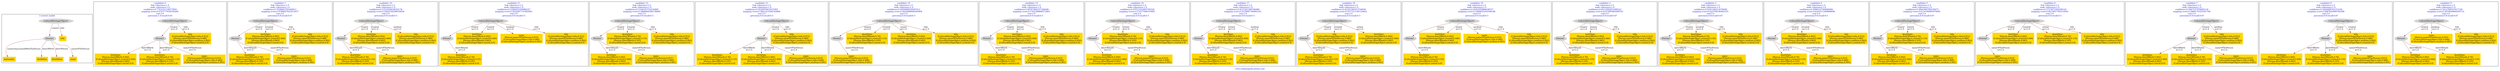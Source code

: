 digraph n0 {
fontcolor="blue"
remincross="true"
label="s18-s-indianapolis-artists.xml"
subgraph cluster_0 {
label="1-correct model"
n2[style="filled",color="white",fillcolor="lightgray",label="CulturalHeritageObject1"];
n3[style="filled",color="white",fillcolor="lightgray",label="Person1"];
n4[shape="plaintext",style="filled",fillcolor="gold",label="title"];
n5[shape="plaintext",style="filled",fillcolor="gold",label="nationality"];
n6[shape="plaintext",style="filled",fillcolor="gold",label="birthDate"];
n7[shape="plaintext",style="filled",fillcolor="gold",label="deathDate"];
n8[shape="plaintext",style="filled",fillcolor="gold",label="name"];
}
subgraph cluster_1 {
label="candidate 0\nlink coherence:1.0\nnode coherence:1.0\nconfidence:0.7743331118077859\nmapping score:0.6747777039359285\ncost:5.0\n-precision:1.0-recall:0.83"
n10[style="filled",color="white",fillcolor="lightgray",label="CulturalHeritageObject1"];
n11[style="filled",color="white",fillcolor="lightgray",label="Person1"];
n12[shape="plaintext",style="filled",fillcolor="gold",label="birthDate\n[Person,dateOfBirth,0.492]\n[CulturalHeritageObject,created,0.446]\n[Person,dateOfDeath,0.062]\n[CulturalHeritageObject,extent,0.0]"];
n13[shape="plaintext",style="filled",fillcolor="gold",label="deathDate\n[Person,dateOfDeath,0.76]\n[CulturalHeritageObject,created,0.135]\n[Person,dateOfBirth,0.105]\n[CulturalHeritageObject,extent,0.0]"];
n14[shape="plaintext",style="filled",fillcolor="gold",label="name\n[Person,nameOfThePerson,0.933]\n[CulturalHeritageObject,title,0.066]\n[CulturalHeritageObject,medium,0.001]"];
n15[shape="plaintext",style="filled",fillcolor="gold",label="title\n[CulturalHeritageObject,title,0.912]\n[Person,nameOfThePerson,0.086]\n[CulturalHeritageObject,medium,0.002]\n[CulturalHeritageObject,created,0.0]"];
}
subgraph cluster_2 {
label="candidate 1\nlink coherence:1.0\nnode coherence:1.0\nconfidence:0.7626843765446911\nmapping score:0.6708947921815637\ncost:5.0\n-precision:0.8-recall:0.67"
n17[style="filled",color="white",fillcolor="lightgray",label="CulturalHeritageObject1"];
n18[style="filled",color="white",fillcolor="lightgray",label="Person1"];
n19[shape="plaintext",style="filled",fillcolor="gold",label="birthDate\n[Person,dateOfBirth,0.492]\n[CulturalHeritageObject,created,0.446]\n[Person,dateOfDeath,0.062]\n[CulturalHeritageObject,extent,0.0]"];
n20[shape="plaintext",style="filled",fillcolor="gold",label="deathDate\n[Person,dateOfDeath,0.76]\n[CulturalHeritageObject,created,0.135]\n[Person,dateOfBirth,0.105]\n[CulturalHeritageObject,extent,0.0]"];
n21[shape="plaintext",style="filled",fillcolor="gold",label="name\n[Person,nameOfThePerson,0.933]\n[CulturalHeritageObject,title,0.066]\n[CulturalHeritageObject,medium,0.001]"];
n22[shape="plaintext",style="filled",fillcolor="gold",label="title\n[CulturalHeritageObject,title,0.912]\n[Person,nameOfThePerson,0.086]\n[CulturalHeritageObject,medium,0.002]\n[CulturalHeritageObject,created,0.0]"];
}
subgraph cluster_3 {
label="candidate 10\nlink coherence:1.0\nnode coherence:1.0\nconfidence:0.5351050624054176\nmapping score:0.5950350208018058\ncost:5.0\n-precision:0.6-recall:0.5"
n24[style="filled",color="white",fillcolor="lightgray",label="CulturalHeritageObject1"];
n25[style="filled",color="white",fillcolor="lightgray",label="Person1"];
n26[shape="plaintext",style="filled",fillcolor="gold",label="birthDate\n[Person,dateOfBirth,0.492]\n[CulturalHeritageObject,created,0.446]\n[Person,dateOfDeath,0.062]\n[CulturalHeritageObject,extent,0.0]"];
n27[shape="plaintext",style="filled",fillcolor="gold",label="deathDate\n[Person,dateOfDeath,0.76]\n[CulturalHeritageObject,created,0.135]\n[Person,dateOfBirth,0.105]\n[CulturalHeritageObject,extent,0.0]"];
n28[shape="plaintext",style="filled",fillcolor="gold",label="name\n[Person,nameOfThePerson,0.933]\n[CulturalHeritageObject,title,0.066]\n[CulturalHeritageObject,medium,0.001]"];
n29[shape="plaintext",style="filled",fillcolor="gold",label="title\n[CulturalHeritageObject,title,0.912]\n[Person,nameOfThePerson,0.086]\n[CulturalHeritageObject,medium,0.002]\n[CulturalHeritageObject,created,0.0]"];
}
subgraph cluster_4 {
label="candidate 11\nlink coherence:1.0\nnode coherence:1.0\nconfidence:0.5296293194986247\nmapping score:0.5932097731662083\ncost:5.0\n-precision:0.6-recall:0.5"
n31[style="filled",color="white",fillcolor="lightgray",label="CulturalHeritageObject1"];
n32[style="filled",color="white",fillcolor="lightgray",label="Person1"];
n33[shape="plaintext",style="filled",fillcolor="gold",label="birthDate\n[Person,dateOfBirth,0.492]\n[CulturalHeritageObject,created,0.446]\n[Person,dateOfDeath,0.062]\n[CulturalHeritageObject,extent,0.0]"];
n34[shape="plaintext",style="filled",fillcolor="gold",label="deathDate\n[Person,dateOfDeath,0.76]\n[CulturalHeritageObject,created,0.135]\n[Person,dateOfBirth,0.105]\n[CulturalHeritageObject,extent,0.0]"];
n35[shape="plaintext",style="filled",fillcolor="gold",label="name\n[Person,nameOfThePerson,0.933]\n[CulturalHeritageObject,title,0.066]\n[CulturalHeritageObject,medium,0.001]"];
n36[shape="plaintext",style="filled",fillcolor="gold",label="title\n[CulturalHeritageObject,title,0.912]\n[Person,nameOfThePerson,0.086]\n[CulturalHeritageObject,medium,0.002]\n[CulturalHeritageObject,created,0.0]"];
}
subgraph cluster_5 {
label="candidate 12\nlink coherence:1.0\nnode coherence:1.0\nconfidence:0.5104193752416009\nmapping score:0.5868064584138669\ncost:5.0\n-precision:0.6-recall:0.5"
n38[style="filled",color="white",fillcolor="lightgray",label="CulturalHeritageObject1"];
n39[style="filled",color="white",fillcolor="lightgray",label="Person1"];
n40[shape="plaintext",style="filled",fillcolor="gold",label="birthDate\n[Person,dateOfBirth,0.492]\n[CulturalHeritageObject,created,0.446]\n[Person,dateOfDeath,0.062]\n[CulturalHeritageObject,extent,0.0]"];
n41[shape="plaintext",style="filled",fillcolor="gold",label="deathDate\n[Person,dateOfDeath,0.76]\n[CulturalHeritageObject,created,0.135]\n[Person,dateOfBirth,0.105]\n[CulturalHeritageObject,extent,0.0]"];
n42[shape="plaintext",style="filled",fillcolor="gold",label="name\n[Person,nameOfThePerson,0.933]\n[CulturalHeritageObject,title,0.066]\n[CulturalHeritageObject,medium,0.001]"];
n43[shape="plaintext",style="filled",fillcolor="gold",label="title\n[CulturalHeritageObject,title,0.912]\n[Person,nameOfThePerson,0.086]\n[CulturalHeritageObject,medium,0.002]\n[CulturalHeritageObject,created,0.0]"];
}
subgraph cluster_6 {
label="candidate 13\nlink coherence:1.0\nnode coherence:1.0\nconfidence:0.5029970633037001\nmapping score:0.5843323544345668\ncost:5.0\n-precision:0.6-recall:0.5"
n45[style="filled",color="white",fillcolor="lightgray",label="CulturalHeritageObject1"];
n46[style="filled",color="white",fillcolor="lightgray",label="Person1"];
n47[shape="plaintext",style="filled",fillcolor="gold",label="deathDate\n[Person,dateOfDeath,0.76]\n[CulturalHeritageObject,created,0.135]\n[Person,dateOfBirth,0.105]\n[CulturalHeritageObject,extent,0.0]"];
n48[shape="plaintext",style="filled",fillcolor="gold",label="birthDate\n[Person,dateOfBirth,0.492]\n[CulturalHeritageObject,created,0.446]\n[Person,dateOfDeath,0.062]\n[CulturalHeritageObject,extent,0.0]"];
n49[shape="plaintext",style="filled",fillcolor="gold",label="name\n[Person,nameOfThePerson,0.933]\n[CulturalHeritageObject,title,0.066]\n[CulturalHeritageObject,medium,0.001]"];
n50[shape="plaintext",style="filled",fillcolor="gold",label="title\n[CulturalHeritageObject,title,0.912]\n[Person,nameOfThePerson,0.086]\n[CulturalHeritageObject,medium,0.002]\n[CulturalHeritageObject,created,0.0]"];
}
subgraph cluster_7 {
label="candidate 14\nlink coherence:1.0\nnode coherence:1.0\nconfidence:0.4950969545097412\nmapping score:0.5816989848365804\ncost:5.0\n-precision:0.6-recall:0.5"
n52[style="filled",color="white",fillcolor="lightgray",label="CulturalHeritageObject1"];
n53[style="filled",color="white",fillcolor="lightgray",label="Person1"];
n54[shape="plaintext",style="filled",fillcolor="gold",label="deathDate\n[Person,dateOfDeath,0.76]\n[CulturalHeritageObject,created,0.135]\n[Person,dateOfBirth,0.105]\n[CulturalHeritageObject,extent,0.0]"];
n55[shape="plaintext",style="filled",fillcolor="gold",label="name\n[Person,nameOfThePerson,0.933]\n[CulturalHeritageObject,title,0.066]\n[CulturalHeritageObject,medium,0.001]"];
n56[shape="plaintext",style="filled",fillcolor="gold",label="birthDate\n[Person,dateOfBirth,0.492]\n[CulturalHeritageObject,created,0.446]\n[Person,dateOfDeath,0.062]\n[CulturalHeritageObject,extent,0.0]"];
n57[shape="plaintext",style="filled",fillcolor="gold",label="title\n[CulturalHeritageObject,title,0.912]\n[Person,nameOfThePerson,0.086]\n[CulturalHeritageObject,medium,0.002]\n[CulturalHeritageObject,created,0.0]"];
}
subgraph cluster_8 {
label="candidate 15\nlink coherence:1.0\nnode coherence:1.0\nconfidence:0.48767464257184046\nmapping score:0.5792248808572801\ncost:5.0\n-precision:0.6-recall:0.5"
n59[style="filled",color="white",fillcolor="lightgray",label="CulturalHeritageObject1"];
n60[style="filled",color="white",fillcolor="lightgray",label="Person1"];
n61[shape="plaintext",style="filled",fillcolor="gold",label="deathDate\n[Person,dateOfDeath,0.76]\n[CulturalHeritageObject,created,0.135]\n[Person,dateOfBirth,0.105]\n[CulturalHeritageObject,extent,0.0]"];
n62[shape="plaintext",style="filled",fillcolor="gold",label="name\n[Person,nameOfThePerson,0.933]\n[CulturalHeritageObject,title,0.066]\n[CulturalHeritageObject,medium,0.001]"];
n63[shape="plaintext",style="filled",fillcolor="gold",label="birthDate\n[Person,dateOfBirth,0.492]\n[CulturalHeritageObject,created,0.446]\n[Person,dateOfDeath,0.062]\n[CulturalHeritageObject,extent,0.0]"];
n64[shape="plaintext",style="filled",fillcolor="gold",label="title\n[CulturalHeritageObject,title,0.912]\n[Person,nameOfThePerson,0.086]\n[CulturalHeritageObject,medium,0.002]\n[CulturalHeritageObject,created,0.0]"];
}
subgraph cluster_9 {
label="candidate 16\nlink coherence:1.0\nnode coherence:1.0\nconfidence:0.47673102495700326\nmapping score:0.575577008319001\ncost:5.0\n-precision:0.6-recall:0.5"
n66[style="filled",color="white",fillcolor="lightgray",label="CulturalHeritageObject1"];
n67[style="filled",color="white",fillcolor="lightgray",label="Person1"];
n68[shape="plaintext",style="filled",fillcolor="gold",label="birthDate\n[Person,dateOfBirth,0.492]\n[CulturalHeritageObject,created,0.446]\n[Person,dateOfDeath,0.062]\n[CulturalHeritageObject,extent,0.0]"];
n69[shape="plaintext",style="filled",fillcolor="gold",label="name\n[Person,nameOfThePerson,0.933]\n[CulturalHeritageObject,title,0.066]\n[CulturalHeritageObject,medium,0.001]"];
n70[shape="plaintext",style="filled",fillcolor="gold",label="deathDate\n[Person,dateOfDeath,0.76]\n[CulturalHeritageObject,created,0.135]\n[Person,dateOfBirth,0.105]\n[CulturalHeritageObject,extent,0.0]"];
n71[shape="plaintext",style="filled",fillcolor="gold",label="title\n[CulturalHeritageObject,title,0.912]\n[Person,nameOfThePerson,0.086]\n[CulturalHeritageObject,medium,0.002]\n[CulturalHeritageObject,created,0.0]"];
}
subgraph cluster_10 {
label="candidate 17\nlink coherence:1.0\nnode coherence:1.0\nconfidence:0.4237263309706486\nmapping score:0.5579087769902161\ncost:5.0\n-precision:0.6-recall:0.5"
n73[style="filled",color="white",fillcolor="lightgray",label="CulturalHeritageObject1"];
n74[style="filled",color="white",fillcolor="lightgray",label="Person1"];
n75[shape="plaintext",style="filled",fillcolor="gold",label="deathDate\n[Person,dateOfDeath,0.76]\n[CulturalHeritageObject,created,0.135]\n[Person,dateOfBirth,0.105]\n[CulturalHeritageObject,extent,0.0]"];
n76[shape="plaintext",style="filled",fillcolor="gold",label="name\n[Person,nameOfThePerson,0.933]\n[CulturalHeritageObject,title,0.066]\n[CulturalHeritageObject,medium,0.001]"];
n77[shape="plaintext",style="filled",fillcolor="gold",label="birthDate\n[Person,dateOfBirth,0.492]\n[CulturalHeritageObject,created,0.446]\n[Person,dateOfDeath,0.062]\n[CulturalHeritageObject,extent,0.0]"];
n78[shape="plaintext",style="filled",fillcolor="gold",label="title\n[CulturalHeritageObject,title,0.912]\n[Person,nameOfThePerson,0.086]\n[CulturalHeritageObject,medium,0.002]\n[CulturalHeritageObject,created,0.0]"];
}
subgraph cluster_11 {
label="candidate 18\nlink coherence:1.0\nnode coherence:1.0\nconfidence:0.42325340353744656\nmapping score:0.5577511345124821\ncost:5.0\n-precision:0.6-recall:0.5"
n80[style="filled",color="white",fillcolor="lightgray",label="CulturalHeritageObject1"];
n81[style="filled",color="white",fillcolor="lightgray",label="Person1"];
n82[shape="plaintext",style="filled",fillcolor="gold",label="title\n[CulturalHeritageObject,title,0.912]\n[Person,nameOfThePerson,0.086]\n[CulturalHeritageObject,medium,0.002]\n[CulturalHeritageObject,created,0.0]"];
n83[shape="plaintext",style="filled",fillcolor="gold",label="deathDate\n[Person,dateOfDeath,0.76]\n[CulturalHeritageObject,created,0.135]\n[Person,dateOfBirth,0.105]\n[CulturalHeritageObject,extent,0.0]"];
n84[shape="plaintext",style="filled",fillcolor="gold",label="name\n[Person,nameOfThePerson,0.933]\n[CulturalHeritageObject,title,0.066]\n[CulturalHeritageObject,medium,0.001]"];
n85[shape="plaintext",style="filled",fillcolor="gold",label="birthDate\n[Person,dateOfBirth,0.492]\n[CulturalHeritageObject,created,0.446]\n[Person,dateOfDeath,0.062]\n[CulturalHeritageObject,extent,0.0]"];
}
subgraph cluster_12 {
label="candidate 19\nlink coherence:1.0\nnode coherence:1.0\nconfidence:0.4182505880638557\nmapping score:0.5560835293546186\ncost:5.0\n-precision:0.6-recall:0.5"
n87[style="filled",color="white",fillcolor="lightgray",label="CulturalHeritageObject1"];
n88[style="filled",color="white",fillcolor="lightgray",label="Person1"];
n89[shape="plaintext",style="filled",fillcolor="gold",label="deathDate\n[Person,dateOfDeath,0.76]\n[CulturalHeritageObject,created,0.135]\n[Person,dateOfBirth,0.105]\n[CulturalHeritageObject,extent,0.0]"];
n90[shape="plaintext",style="filled",fillcolor="gold",label="birthDate\n[Person,dateOfBirth,0.492]\n[CulturalHeritageObject,created,0.446]\n[Person,dateOfDeath,0.062]\n[CulturalHeritageObject,extent,0.0]"];
n91[shape="plaintext",style="filled",fillcolor="gold",label="name\n[Person,nameOfThePerson,0.933]\n[CulturalHeritageObject,title,0.066]\n[CulturalHeritageObject,medium,0.001]"];
n92[shape="plaintext",style="filled",fillcolor="gold",label="title\n[CulturalHeritageObject,title,0.912]\n[Person,nameOfThePerson,0.086]\n[CulturalHeritageObject,medium,0.002]\n[CulturalHeritageObject,created,0.0]"];
}
subgraph cluster_13 {
label="candidate 2\nlink coherence:1.0\nnode coherence:1.0\nconfidence:0.6513056451099222\nmapping score:0.6337685483699741\ncost:5.0\n-precision:0.8-recall:0.67"
n94[style="filled",color="white",fillcolor="lightgray",label="CulturalHeritageObject1"];
n95[style="filled",color="white",fillcolor="lightgray",label="Person1"];
n96[shape="plaintext",style="filled",fillcolor="gold",label="deathDate\n[Person,dateOfDeath,0.76]\n[CulturalHeritageObject,created,0.135]\n[Person,dateOfBirth,0.105]\n[CulturalHeritageObject,extent,0.0]"];
n97[shape="plaintext",style="filled",fillcolor="gold",label="name\n[Person,nameOfThePerson,0.933]\n[CulturalHeritageObject,title,0.066]\n[CulturalHeritageObject,medium,0.001]"];
n98[shape="plaintext",style="filled",fillcolor="gold",label="birthDate\n[Person,dateOfBirth,0.492]\n[CulturalHeritageObject,created,0.446]\n[Person,dateOfDeath,0.062]\n[CulturalHeritageObject,extent,0.0]"];
n99[shape="plaintext",style="filled",fillcolor="gold",label="title\n[CulturalHeritageObject,title,0.912]\n[Person,nameOfThePerson,0.086]\n[CulturalHeritageObject,medium,0.002]\n[CulturalHeritageObject,created,0.0]"];
}
subgraph cluster_14 {
label="candidate 3\nlink coherence:1.0\nnode coherence:1.0\nconfidence:0.6181244212076049\nmapping score:0.622708140402535\ncost:5.0\n-precision:0.8-recall:0.67"
n101[style="filled",color="white",fillcolor="lightgray",label="CulturalHeritageObject1"];
n102[style="filled",color="white",fillcolor="lightgray",label="Person1"];
n103[shape="plaintext",style="filled",fillcolor="gold",label="birthDate\n[Person,dateOfBirth,0.492]\n[CulturalHeritageObject,created,0.446]\n[Person,dateOfDeath,0.062]\n[CulturalHeritageObject,extent,0.0]"];
n104[shape="plaintext",style="filled",fillcolor="gold",label="deathDate\n[Person,dateOfDeath,0.76]\n[CulturalHeritageObject,created,0.135]\n[Person,dateOfBirth,0.105]\n[CulturalHeritageObject,extent,0.0]"];
n105[shape="plaintext",style="filled",fillcolor="gold",label="name\n[Person,nameOfThePerson,0.933]\n[CulturalHeritageObject,title,0.066]\n[CulturalHeritageObject,medium,0.001]"];
n106[shape="plaintext",style="filled",fillcolor="gold",label="title\n[CulturalHeritageObject,title,0.912]\n[Person,nameOfThePerson,0.086]\n[CulturalHeritageObject,medium,0.002]\n[CulturalHeritageObject,created,0.0]"];
}
subgraph cluster_15 {
label="candidate 4\nlink coherence:1.0\nnode coherence:1.0\nconfidence:0.5990533740066094\nmapping score:0.6163511246688698\ncost:5.0\n-precision:0.6-recall:0.5"
n108[style="filled",color="white",fillcolor="lightgray",label="CulturalHeritageObject1"];
n109[style="filled",color="white",fillcolor="lightgray",label="Person1"];
n110[shape="plaintext",style="filled",fillcolor="gold",label="deathDate\n[Person,dateOfDeath,0.76]\n[CulturalHeritageObject,created,0.135]\n[Person,dateOfBirth,0.105]\n[CulturalHeritageObject,extent,0.0]"];
n111[shape="plaintext",style="filled",fillcolor="gold",label="birthDate\n[Person,dateOfBirth,0.492]\n[CulturalHeritageObject,created,0.446]\n[Person,dateOfDeath,0.062]\n[CulturalHeritageObject,extent,0.0]"];
n112[shape="plaintext",style="filled",fillcolor="gold",label="name\n[Person,nameOfThePerson,0.933]\n[CulturalHeritageObject,title,0.066]\n[CulturalHeritageObject,medium,0.001]"];
n113[shape="plaintext",style="filled",fillcolor="gold",label="title\n[CulturalHeritageObject,title,0.912]\n[Person,nameOfThePerson,0.086]\n[CulturalHeritageObject,medium,0.002]\n[CulturalHeritageObject,created,0.0]"];
}
subgraph cluster_16 {
label="candidate 5\nlink coherence:1.0\nnode coherence:1.0\nconfidence:0.5844360709230073\nmapping score:0.6114786903076691\ncost:5.0\n-precision:0.8-recall:0.67"
n115[style="filled",color="white",fillcolor="lightgray",label="CulturalHeritageObject1"];
n116[style="filled",color="white",fillcolor="lightgray",label="Person1"];
n117[shape="plaintext",style="filled",fillcolor="gold",label="birthDate\n[Person,dateOfBirth,0.492]\n[CulturalHeritageObject,created,0.446]\n[Person,dateOfDeath,0.062]\n[CulturalHeritageObject,extent,0.0]"];
n118[shape="plaintext",style="filled",fillcolor="gold",label="name\n[Person,nameOfThePerson,0.933]\n[CulturalHeritageObject,title,0.066]\n[CulturalHeritageObject,medium,0.001]"];
n119[shape="plaintext",style="filled",fillcolor="gold",label="deathDate\n[Person,dateOfDeath,0.76]\n[CulturalHeritageObject,created,0.135]\n[Person,dateOfBirth,0.105]\n[CulturalHeritageObject,extent,0.0]"];
n120[shape="plaintext",style="filled",fillcolor="gold",label="title\n[CulturalHeritageObject,title,0.912]\n[Person,nameOfThePerson,0.086]\n[CulturalHeritageObject,medium,0.002]\n[CulturalHeritageObject,created,0.0]"];
}
subgraph cluster_17 {
label="candidate 6\nlink coherence:1.0\nnode coherence:1.0\nconfidence:0.5727873356599126\nmapping score:0.6075957785533043\ncost:5.0\n-precision:0.6-recall:0.5"
n122[style="filled",color="white",fillcolor="lightgray",label="CulturalHeritageObject1"];
n123[style="filled",color="white",fillcolor="lightgray",label="Person1"];
n124[shape="plaintext",style="filled",fillcolor="gold",label="birthDate\n[Person,dateOfBirth,0.492]\n[CulturalHeritageObject,created,0.446]\n[Person,dateOfDeath,0.062]\n[CulturalHeritageObject,extent,0.0]"];
n125[shape="plaintext",style="filled",fillcolor="gold",label="name\n[Person,nameOfThePerson,0.933]\n[CulturalHeritageObject,title,0.066]\n[CulturalHeritageObject,medium,0.001]"];
n126[shape="plaintext",style="filled",fillcolor="gold",label="deathDate\n[Person,dateOfDeath,0.76]\n[CulturalHeritageObject,created,0.135]\n[Person,dateOfBirth,0.105]\n[CulturalHeritageObject,extent,0.0]"];
n127[shape="plaintext",style="filled",fillcolor="gold",label="title\n[CulturalHeritageObject,title,0.912]\n[Person,nameOfThePerson,0.086]\n[CulturalHeritageObject,medium,0.002]\n[CulturalHeritageObject,created,0.0]"];
}
subgraph cluster_18 {
label="candidate 7\nlink coherence:1.0\nnode coherence:1.0\nconfidence:0.5467537976685124\nmapping score:0.5989179325561708\ncost:5.0\n-precision:0.8-recall:0.67"
n129[style="filled",color="white",fillcolor="lightgray",label="CulturalHeritageObject1"];
n130[style="filled",color="white",fillcolor="lightgray",label="Person1"];
n131[shape="plaintext",style="filled",fillcolor="gold",label="birthDate\n[Person,dateOfBirth,0.492]\n[CulturalHeritageObject,created,0.446]\n[Person,dateOfDeath,0.062]\n[CulturalHeritageObject,extent,0.0]"];
n132[shape="plaintext",style="filled",fillcolor="gold",label="deathDate\n[Person,dateOfDeath,0.76]\n[CulturalHeritageObject,created,0.135]\n[Person,dateOfBirth,0.105]\n[CulturalHeritageObject,extent,0.0]"];
n133[shape="plaintext",style="filled",fillcolor="gold",label="name\n[Person,nameOfThePerson,0.933]\n[CulturalHeritageObject,title,0.066]\n[CulturalHeritageObject,medium,0.001]"];
n134[shape="plaintext",style="filled",fillcolor="gold",label="title\n[CulturalHeritageObject,title,0.912]\n[Person,nameOfThePerson,0.086]\n[CulturalHeritageObject,medium,0.002]\n[CulturalHeritageObject,created,0.0]"];
}
subgraph cluster_19 {
label="candidate 8\nlink coherence:1.0\nnode coherence:1.0\nconfidence:0.5462808702353104\nmapping score:0.5987602900784368\ncost:5.0\n-precision:0.8-recall:0.67"
n136[style="filled",color="white",fillcolor="lightgray",label="CulturalHeritageObject1"];
n137[style="filled",color="white",fillcolor="lightgray",label="Person1"];
n138[shape="plaintext",style="filled",fillcolor="gold",label="birthDate\n[Person,dateOfBirth,0.492]\n[CulturalHeritageObject,created,0.446]\n[Person,dateOfDeath,0.062]\n[CulturalHeritageObject,extent,0.0]"];
n139[shape="plaintext",style="filled",fillcolor="gold",label="title\n[CulturalHeritageObject,title,0.912]\n[Person,nameOfThePerson,0.086]\n[CulturalHeritageObject,medium,0.002]\n[CulturalHeritageObject,created,0.0]"];
n140[shape="plaintext",style="filled",fillcolor="gold",label="deathDate\n[Person,dateOfDeath,0.76]\n[CulturalHeritageObject,created,0.135]\n[Person,dateOfBirth,0.105]\n[CulturalHeritageObject,extent,0.0]"];
n141[shape="plaintext",style="filled",fillcolor="gold",label="name\n[Person,nameOfThePerson,0.933]\n[CulturalHeritageObject,title,0.066]\n[CulturalHeritageObject,medium,0.001]"];
}
subgraph cluster_20 {
label="candidate 9\nlink coherence:1.0\nnode coherence:1.0\nconfidence:0.5412780547617194\nmapping score:0.5970926849205731\ncost:5.0\n-precision:0.8-recall:0.67"
n143[style="filled",color="white",fillcolor="lightgray",label="CulturalHeritageObject1"];
n144[style="filled",color="white",fillcolor="lightgray",label="Person1"];
n145[shape="plaintext",style="filled",fillcolor="gold",label="birthDate\n[Person,dateOfBirth,0.492]\n[CulturalHeritageObject,created,0.446]\n[Person,dateOfDeath,0.062]\n[CulturalHeritageObject,extent,0.0]"];
n146[shape="plaintext",style="filled",fillcolor="gold",label="deathDate\n[Person,dateOfDeath,0.76]\n[CulturalHeritageObject,created,0.135]\n[Person,dateOfBirth,0.105]\n[CulturalHeritageObject,extent,0.0]"];
n147[shape="plaintext",style="filled",fillcolor="gold",label="name\n[Person,nameOfThePerson,0.933]\n[CulturalHeritageObject,title,0.066]\n[CulturalHeritageObject,medium,0.001]"];
n148[shape="plaintext",style="filled",fillcolor="gold",label="title\n[CulturalHeritageObject,title,0.912]\n[Person,nameOfThePerson,0.086]\n[CulturalHeritageObject,medium,0.002]\n[CulturalHeritageObject,created,0.0]"];
}
n2 -> n3[color="brown",fontcolor="black",label="creator"]
n2 -> n4[color="brown",fontcolor="black",label="title"]
n3 -> n5[color="brown",fontcolor="black",label="countryAssociatedWithThePerson"]
n3 -> n6[color="brown",fontcolor="black",label="dateOfBirth"]
n3 -> n7[color="brown",fontcolor="black",label="dateOfDeath"]
n3 -> n8[color="brown",fontcolor="black",label="nameOfThePerson"]
n10 -> n11[color="brown",fontcolor="black",label="creator\nw=1.0"]
n11 -> n12[color="brown",fontcolor="black",label="dateOfBirth\nw=1.0"]
n11 -> n13[color="brown",fontcolor="black",label="dateOfDeath\nw=1.0"]
n11 -> n14[color="brown",fontcolor="black",label="nameOfThePerson\nw=1.0"]
n10 -> n15[color="brown",fontcolor="black",label="title\nw=1.0"]
n17 -> n18[color="brown",fontcolor="black",label="creator\nw=1.0"]
n17 -> n19[color="brown",fontcolor="black",label="created\nw=1.0"]
n18 -> n20[color="brown",fontcolor="black",label="dateOfDeath\nw=1.0"]
n18 -> n21[color="brown",fontcolor="black",label="nameOfThePerson\nw=1.0"]
n17 -> n22[color="brown",fontcolor="black",label="title\nw=1.0"]
n24 -> n25[color="brown",fontcolor="black",label="creator\nw=1.0"]
n24 -> n26[color="brown",fontcolor="black",label="created\nw=1.0"]
n25 -> n27[color="brown",fontcolor="black",label="dateOfDeath\nw=1.0"]
n25 -> n28[color="brown",fontcolor="black",label="nameOfThePerson\nw=1.0"]
n24 -> n29[color="brown",fontcolor="black",label="medium\nw=1.0"]
n31 -> n32[color="brown",fontcolor="black",label="creator\nw=1.0"]
n31 -> n33[color="brown",fontcolor="black",label="created\nw=1.0"]
n32 -> n34[color="brown",fontcolor="black",label="dateOfDeath\nw=1.0"]
n31 -> n35[color="brown",fontcolor="black",label="medium\nw=1.0"]
n31 -> n36[color="brown",fontcolor="black",label="title\nw=1.0"]
n38 -> n39[color="brown",fontcolor="black",label="creator\nw=1.0"]
n39 -> n40[color="brown",fontcolor="black",label="dateOfDeath\nw=1.0"]
n38 -> n41[color="brown",fontcolor="black",label="created\nw=1.0"]
n39 -> n42[color="brown",fontcolor="black",label="nameOfThePerson\nw=1.0"]
n38 -> n43[color="brown",fontcolor="black",label="title\nw=1.0"]
n45 -> n46[color="brown",fontcolor="black",label="creator\nw=1.0"]
n46 -> n47[color="brown",fontcolor="black",label="dateOfBirth\nw=1.0"]
n46 -> n48[color="brown",fontcolor="black",label="dateOfDeath\nw=1.0"]
n46 -> n49[color="brown",fontcolor="black",label="nameOfThePerson\nw=1.0"]
n45 -> n50[color="brown",fontcolor="black",label="title\nw=1.0"]
n52 -> n53[color="brown",fontcolor="black",label="creator\nw=1.0"]
n52 -> n54[color="brown",fontcolor="black",label="created\nw=1.0"]
n53 -> n55[color="brown",fontcolor="black",label="nameOfThePerson\nw=1.0"]
n52 -> n56[color="brown",fontcolor="black",label="extent\nw=1.0"]
n52 -> n57[color="brown",fontcolor="black",label="title\nw=1.0"]
n59 -> n60[color="brown",fontcolor="black",label="creator\nw=1.0"]
n60 -> n61[color="brown",fontcolor="black",label="dateOfBirth\nw=1.0"]
n60 -> n62[color="brown",fontcolor="black",label="nameOfThePerson\nw=1.0"]
n59 -> n63[color="brown",fontcolor="black",label="extent\nw=1.0"]
n59 -> n64[color="brown",fontcolor="black",label="title\nw=1.0"]
n66 -> n67[color="brown",fontcolor="black",label="creator\nw=1.0"]
n67 -> n68[color="brown",fontcolor="black",label="dateOfDeath\nw=1.0"]
n67 -> n69[color="brown",fontcolor="black",label="nameOfThePerson\nw=1.0"]
n66 -> n70[color="brown",fontcolor="black",label="extent\nw=1.0"]
n66 -> n71[color="brown",fontcolor="black",label="title\nw=1.0"]
n73 -> n74[color="brown",fontcolor="black",label="creator\nw=1.0"]
n74 -> n75[color="brown",fontcolor="black",label="dateOfDeath\nw=1.0"]
n74 -> n76[color="brown",fontcolor="black",label="nameOfThePerson\nw=1.0"]
n73 -> n77[color="brown",fontcolor="black",label="extent\nw=1.0"]
n73 -> n78[color="brown",fontcolor="black",label="medium\nw=1.0"]
n80 -> n81[color="brown",fontcolor="black",label="creator\nw=1.0"]
n80 -> n82[color="brown",fontcolor="black",label="created\nw=1.0"]
n81 -> n83[color="brown",fontcolor="black",label="dateOfDeath\nw=1.0"]
n81 -> n84[color="brown",fontcolor="black",label="nameOfThePerson\nw=1.0"]
n80 -> n85[color="brown",fontcolor="black",label="extent\nw=1.0"]
n87 -> n88[color="brown",fontcolor="black",label="creator\nw=1.0"]
n88 -> n89[color="brown",fontcolor="black",label="dateOfDeath\nw=1.0"]
n87 -> n90[color="brown",fontcolor="black",label="extent\nw=1.0"]
n87 -> n91[color="brown",fontcolor="black",label="medium\nw=1.0"]
n87 -> n92[color="brown",fontcolor="black",label="title\nw=1.0"]
n94 -> n95[color="brown",fontcolor="black",label="creator\nw=1.0"]
n95 -> n96[color="brown",fontcolor="black",label="dateOfDeath\nw=1.0"]
n95 -> n97[color="brown",fontcolor="black",label="nameOfThePerson\nw=1.0"]
n94 -> n98[color="brown",fontcolor="black",label="extent\nw=1.0"]
n94 -> n99[color="brown",fontcolor="black",label="title\nw=1.0"]
n101 -> n102[color="brown",fontcolor="black",label="creator\nw=1.0"]
n102 -> n103[color="brown",fontcolor="black",label="dateOfBirth\nw=1.0"]
n101 -> n104[color="brown",fontcolor="black",label="created\nw=1.0"]
n102 -> n105[color="brown",fontcolor="black",label="nameOfThePerson\nw=1.0"]
n101 -> n106[color="brown",fontcolor="black",label="title\nw=1.0"]
n108 -> n109[color="brown",fontcolor="black",label="creator\nw=1.0"]
n109 -> n110[color="brown",fontcolor="black",label="dateOfBirth\nw=1.0"]
n108 -> n111[color="brown",fontcolor="black",label="created\nw=1.0"]
n109 -> n112[color="brown",fontcolor="black",label="nameOfThePerson\nw=1.0"]
n108 -> n113[color="brown",fontcolor="black",label="title\nw=1.0"]
n115 -> n116[color="brown",fontcolor="black",label="creator\nw=1.0"]
n116 -> n117[color="brown",fontcolor="black",label="dateOfBirth\nw=1.0"]
n116 -> n118[color="brown",fontcolor="black",label="nameOfThePerson\nw=1.0"]
n115 -> n119[color="brown",fontcolor="black",label="extent\nw=1.0"]
n115 -> n120[color="brown",fontcolor="black",label="title\nw=1.0"]
n122 -> n123[color="brown",fontcolor="black",label="creator\nw=1.0"]
n122 -> n124[color="brown",fontcolor="black",label="created\nw=1.0"]
n123 -> n125[color="brown",fontcolor="black",label="nameOfThePerson\nw=1.0"]
n122 -> n126[color="brown",fontcolor="black",label="extent\nw=1.0"]
n122 -> n127[color="brown",fontcolor="black",label="title\nw=1.0"]
n129 -> n130[color="brown",fontcolor="black",label="creator\nw=1.0"]
n130 -> n131[color="brown",fontcolor="black",label="dateOfBirth\nw=1.0"]
n130 -> n132[color="brown",fontcolor="black",label="dateOfDeath\nw=1.0"]
n130 -> n133[color="brown",fontcolor="black",label="nameOfThePerson\nw=1.0"]
n129 -> n134[color="brown",fontcolor="black",label="medium\nw=1.0"]
n136 -> n137[color="brown",fontcolor="black",label="creator\nw=1.0"]
n137 -> n138[color="brown",fontcolor="black",label="dateOfBirth\nw=1.0"]
n136 -> n139[color="brown",fontcolor="black",label="created\nw=1.0"]
n137 -> n140[color="brown",fontcolor="black",label="dateOfDeath\nw=1.0"]
n137 -> n141[color="brown",fontcolor="black",label="nameOfThePerson\nw=1.0"]
n143 -> n144[color="brown",fontcolor="black",label="creator\nw=1.0"]
n144 -> n145[color="brown",fontcolor="black",label="dateOfBirth\nw=1.0"]
n144 -> n146[color="brown",fontcolor="black",label="dateOfDeath\nw=1.0"]
n143 -> n147[color="brown",fontcolor="black",label="medium\nw=1.0"]
n143 -> n148[color="brown",fontcolor="black",label="title\nw=1.0"]
}
